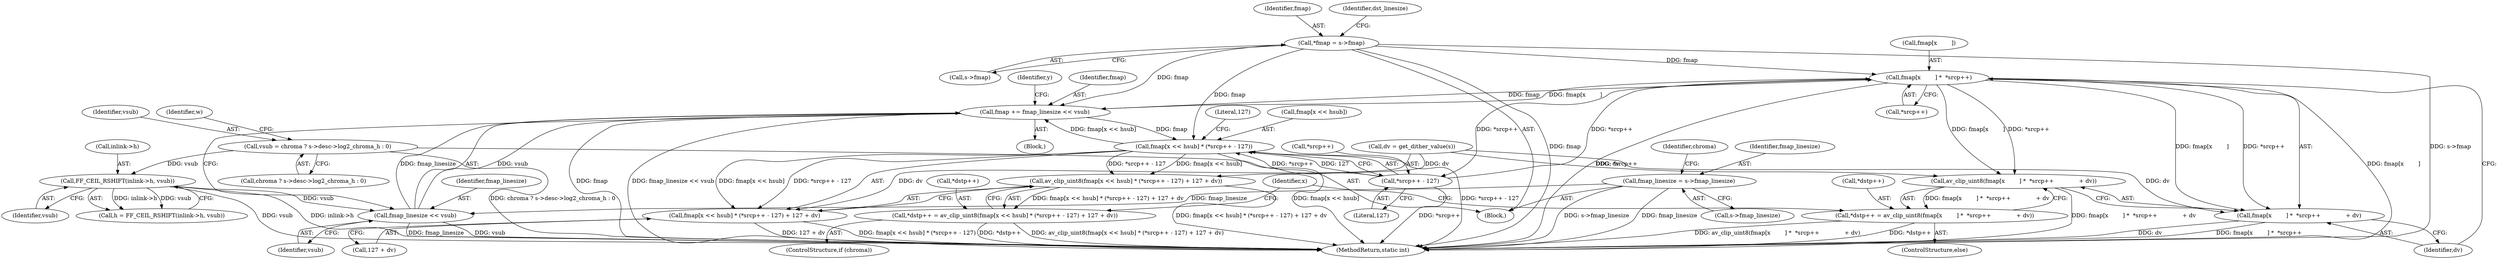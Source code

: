 digraph "0_FFmpeg_e43a0a232dbf6d3c161823c2e07c52e76227a1bc_10@array" {
"1000488" [label="(Call,fmap[x        ] *  *srcp++)"];
"1000502" [label="(Call,fmap += fmap_linesize << vsub)"];
"1000504" [label="(Call,fmap_linesize << vsub)"];
"1000373" [label="(Call,fmap_linesize = s->fmap_linesize)"];
"1000421" [label="(Call,FF_CEIL_RSHIFT(inlink->h, vsub))"];
"1000400" [label="(Call,vsub = chroma ? s->desc->log2_chroma_h : 0)"];
"1000488" [label="(Call,fmap[x        ] *  *srcp++)"];
"1000351" [label="(Call,*fmap = s->fmap)"];
"1000473" [label="(Call,*srcp++ - 127)"];
"1000467" [label="(Call,fmap[x << hsub] * (*srcp++ - 127))"];
"1000465" [label="(Call,av_clip_uint8(fmap[x << hsub] * (*srcp++ - 127) + 127 + dv))"];
"1000461" [label="(Call,*dstp++ = av_clip_uint8(fmap[x << hsub] * (*srcp++ - 127) + 127 + dv))"];
"1000466" [label="(Call,fmap[x << hsub] * (*srcp++ - 127) + 127 + dv)"];
"1000486" [label="(Call,av_clip_uint8(fmap[x        ] *  *srcp++              + dv))"];
"1000482" [label="(Call,*dstp++ = av_clip_uint8(fmap[x        ] *  *srcp++              + dv))"];
"1000487" [label="(Call,fmap[x        ] *  *srcp++              + dv)"];
"1000483" [label="(Call,*dstp++)"];
"1000487" [label="(Call,fmap[x        ] *  *srcp++              + dv)"];
"1000412" [label="(Identifier,w)"];
"1000467" [label="(Call,fmap[x << hsub] * (*srcp++ - 127))"];
"1000479" [label="(Literal,127)"];
"1000353" [label="(Call,s->fmap)"];
"1000466" [label="(Call,fmap[x << hsub] * (*srcp++ - 127) + 127 + dv)"];
"1000459" [label="(ControlStructure,if (chroma))"];
"1000425" [label="(Identifier,vsub)"];
"1000478" [label="(Call,127 + dv)"];
"1000468" [label="(Call,fmap[x << hsub])"];
"1000435" [label="(Block,)"];
"1000473" [label="(Call,*srcp++ - 127)"];
"1000492" [label="(Call,*srcp++)"];
"1000506" [label="(Identifier,vsub)"];
"1000504" [label="(Call,fmap_linesize << vsub)"];
"1000489" [label="(Call,fmap[x        ])"];
"1000481" [label="(ControlStructure,else)"];
"1000419" [label="(Call,h = FF_CEIL_RSHIFT(inlink->h, vsub))"];
"1000462" [label="(Call,*dstp++)"];
"1000474" [label="(Call,*srcp++)"];
"1000486" [label="(Call,av_clip_uint8(fmap[x        ] *  *srcp++              + dv))"];
"1000511" [label="(MethodReturn,static int)"];
"1000352" [label="(Identifier,fmap)"];
"1000434" [label="(Identifier,y)"];
"1000477" [label="(Literal,127)"];
"1000422" [label="(Call,inlink->h)"];
"1000351" [label="(Call,*fmap = s->fmap)"];
"1000402" [label="(Call,chroma ? s->desc->log2_chroma_h : 0)"];
"1000358" [label="(Identifier,dst_linesize)"];
"1000465" [label="(Call,av_clip_uint8(fmap[x << hsub] * (*srcp++ - 127) + 127 + dv))"];
"1000421" [label="(Call,FF_CEIL_RSHIFT(inlink->h, vsub))"];
"1000373" [label="(Call,fmap_linesize = s->fmap_linesize)"];
"1000380" [label="(Identifier,chroma)"];
"1000461" [label="(Call,*dstp++ = av_clip_uint8(fmap[x << hsub] * (*srcp++ - 127) + 127 + dv))"];
"1000505" [label="(Identifier,fmap_linesize)"];
"1000502" [label="(Call,fmap += fmap_linesize << vsub)"];
"1000455" [label="(Call,dv = get_dither_value(s))"];
"1000488" [label="(Call,fmap[x        ] *  *srcp++)"];
"1000452" [label="(Identifier,x)"];
"1000503" [label="(Identifier,fmap)"];
"1000375" [label="(Call,s->fmap_linesize)"];
"1000400" [label="(Call,vsub = chroma ? s->desc->log2_chroma_h : 0)"];
"1000495" [label="(Identifier,dv)"];
"1000374" [label="(Identifier,fmap_linesize)"];
"1000482" [label="(Call,*dstp++ = av_clip_uint8(fmap[x        ] *  *srcp++              + dv))"];
"1000333" [label="(Block,)"];
"1000401" [label="(Identifier,vsub)"];
"1000488" -> "1000487"  [label="AST: "];
"1000488" -> "1000492"  [label="CFG: "];
"1000489" -> "1000488"  [label="AST: "];
"1000492" -> "1000488"  [label="AST: "];
"1000495" -> "1000488"  [label="CFG: "];
"1000488" -> "1000511"  [label="DDG: fmap[x        ]"];
"1000488" -> "1000511"  [label="DDG: *srcp++"];
"1000488" -> "1000473"  [label="DDG: *srcp++"];
"1000488" -> "1000486"  [label="DDG: fmap[x        ]"];
"1000488" -> "1000486"  [label="DDG: *srcp++"];
"1000488" -> "1000487"  [label="DDG: fmap[x        ]"];
"1000488" -> "1000487"  [label="DDG: *srcp++"];
"1000502" -> "1000488"  [label="DDG: fmap"];
"1000351" -> "1000488"  [label="DDG: fmap"];
"1000473" -> "1000488"  [label="DDG: *srcp++"];
"1000488" -> "1000502"  [label="DDG: fmap[x        ]"];
"1000502" -> "1000435"  [label="AST: "];
"1000502" -> "1000504"  [label="CFG: "];
"1000503" -> "1000502"  [label="AST: "];
"1000504" -> "1000502"  [label="AST: "];
"1000434" -> "1000502"  [label="CFG: "];
"1000502" -> "1000511"  [label="DDG: fmap"];
"1000502" -> "1000511"  [label="DDG: fmap_linesize << vsub"];
"1000502" -> "1000467"  [label="DDG: fmap"];
"1000504" -> "1000502"  [label="DDG: fmap_linesize"];
"1000504" -> "1000502"  [label="DDG: vsub"];
"1000467" -> "1000502"  [label="DDG: fmap[x << hsub]"];
"1000351" -> "1000502"  [label="DDG: fmap"];
"1000504" -> "1000506"  [label="CFG: "];
"1000505" -> "1000504"  [label="AST: "];
"1000506" -> "1000504"  [label="AST: "];
"1000504" -> "1000511"  [label="DDG: vsub"];
"1000504" -> "1000511"  [label="DDG: fmap_linesize"];
"1000373" -> "1000504"  [label="DDG: fmap_linesize"];
"1000421" -> "1000504"  [label="DDG: vsub"];
"1000373" -> "1000333"  [label="AST: "];
"1000373" -> "1000375"  [label="CFG: "];
"1000374" -> "1000373"  [label="AST: "];
"1000375" -> "1000373"  [label="AST: "];
"1000380" -> "1000373"  [label="CFG: "];
"1000373" -> "1000511"  [label="DDG: s->fmap_linesize"];
"1000373" -> "1000511"  [label="DDG: fmap_linesize"];
"1000421" -> "1000419"  [label="AST: "];
"1000421" -> "1000425"  [label="CFG: "];
"1000422" -> "1000421"  [label="AST: "];
"1000425" -> "1000421"  [label="AST: "];
"1000419" -> "1000421"  [label="CFG: "];
"1000421" -> "1000511"  [label="DDG: inlink->h"];
"1000421" -> "1000511"  [label="DDG: vsub"];
"1000421" -> "1000419"  [label="DDG: inlink->h"];
"1000421" -> "1000419"  [label="DDG: vsub"];
"1000400" -> "1000421"  [label="DDG: vsub"];
"1000400" -> "1000333"  [label="AST: "];
"1000400" -> "1000402"  [label="CFG: "];
"1000401" -> "1000400"  [label="AST: "];
"1000402" -> "1000400"  [label="AST: "];
"1000412" -> "1000400"  [label="CFG: "];
"1000400" -> "1000511"  [label="DDG: chroma ? s->desc->log2_chroma_h : 0"];
"1000351" -> "1000333"  [label="AST: "];
"1000351" -> "1000353"  [label="CFG: "];
"1000352" -> "1000351"  [label="AST: "];
"1000353" -> "1000351"  [label="AST: "];
"1000358" -> "1000351"  [label="CFG: "];
"1000351" -> "1000511"  [label="DDG: s->fmap"];
"1000351" -> "1000511"  [label="DDG: fmap"];
"1000351" -> "1000467"  [label="DDG: fmap"];
"1000473" -> "1000467"  [label="AST: "];
"1000473" -> "1000477"  [label="CFG: "];
"1000474" -> "1000473"  [label="AST: "];
"1000477" -> "1000473"  [label="AST: "];
"1000467" -> "1000473"  [label="CFG: "];
"1000473" -> "1000511"  [label="DDG: *srcp++"];
"1000473" -> "1000467"  [label="DDG: *srcp++"];
"1000473" -> "1000467"  [label="DDG: 127"];
"1000467" -> "1000466"  [label="AST: "];
"1000468" -> "1000467"  [label="AST: "];
"1000479" -> "1000467"  [label="CFG: "];
"1000467" -> "1000511"  [label="DDG: fmap[x << hsub]"];
"1000467" -> "1000511"  [label="DDG: *srcp++ - 127"];
"1000467" -> "1000465"  [label="DDG: fmap[x << hsub]"];
"1000467" -> "1000465"  [label="DDG: *srcp++ - 127"];
"1000467" -> "1000466"  [label="DDG: fmap[x << hsub]"];
"1000467" -> "1000466"  [label="DDG: *srcp++ - 127"];
"1000465" -> "1000461"  [label="AST: "];
"1000465" -> "1000466"  [label="CFG: "];
"1000466" -> "1000465"  [label="AST: "];
"1000461" -> "1000465"  [label="CFG: "];
"1000465" -> "1000511"  [label="DDG: fmap[x << hsub] * (*srcp++ - 127) + 127 + dv"];
"1000465" -> "1000461"  [label="DDG: fmap[x << hsub] * (*srcp++ - 127) + 127 + dv"];
"1000455" -> "1000465"  [label="DDG: dv"];
"1000461" -> "1000459"  [label="AST: "];
"1000462" -> "1000461"  [label="AST: "];
"1000452" -> "1000461"  [label="CFG: "];
"1000461" -> "1000511"  [label="DDG: av_clip_uint8(fmap[x << hsub] * (*srcp++ - 127) + 127 + dv)"];
"1000461" -> "1000511"  [label="DDG: *dstp++"];
"1000466" -> "1000478"  [label="CFG: "];
"1000478" -> "1000466"  [label="AST: "];
"1000466" -> "1000511"  [label="DDG: fmap[x << hsub] * (*srcp++ - 127)"];
"1000466" -> "1000511"  [label="DDG: 127 + dv"];
"1000455" -> "1000466"  [label="DDG: dv"];
"1000486" -> "1000482"  [label="AST: "];
"1000486" -> "1000487"  [label="CFG: "];
"1000487" -> "1000486"  [label="AST: "];
"1000482" -> "1000486"  [label="CFG: "];
"1000486" -> "1000511"  [label="DDG: fmap[x        ] *  *srcp++              + dv"];
"1000486" -> "1000482"  [label="DDG: fmap[x        ] *  *srcp++              + dv"];
"1000455" -> "1000486"  [label="DDG: dv"];
"1000482" -> "1000481"  [label="AST: "];
"1000483" -> "1000482"  [label="AST: "];
"1000452" -> "1000482"  [label="CFG: "];
"1000482" -> "1000511"  [label="DDG: av_clip_uint8(fmap[x        ] *  *srcp++              + dv)"];
"1000482" -> "1000511"  [label="DDG: *dstp++"];
"1000487" -> "1000495"  [label="CFG: "];
"1000495" -> "1000487"  [label="AST: "];
"1000487" -> "1000511"  [label="DDG: fmap[x        ] *  *srcp++"];
"1000487" -> "1000511"  [label="DDG: dv"];
"1000455" -> "1000487"  [label="DDG: dv"];
}
